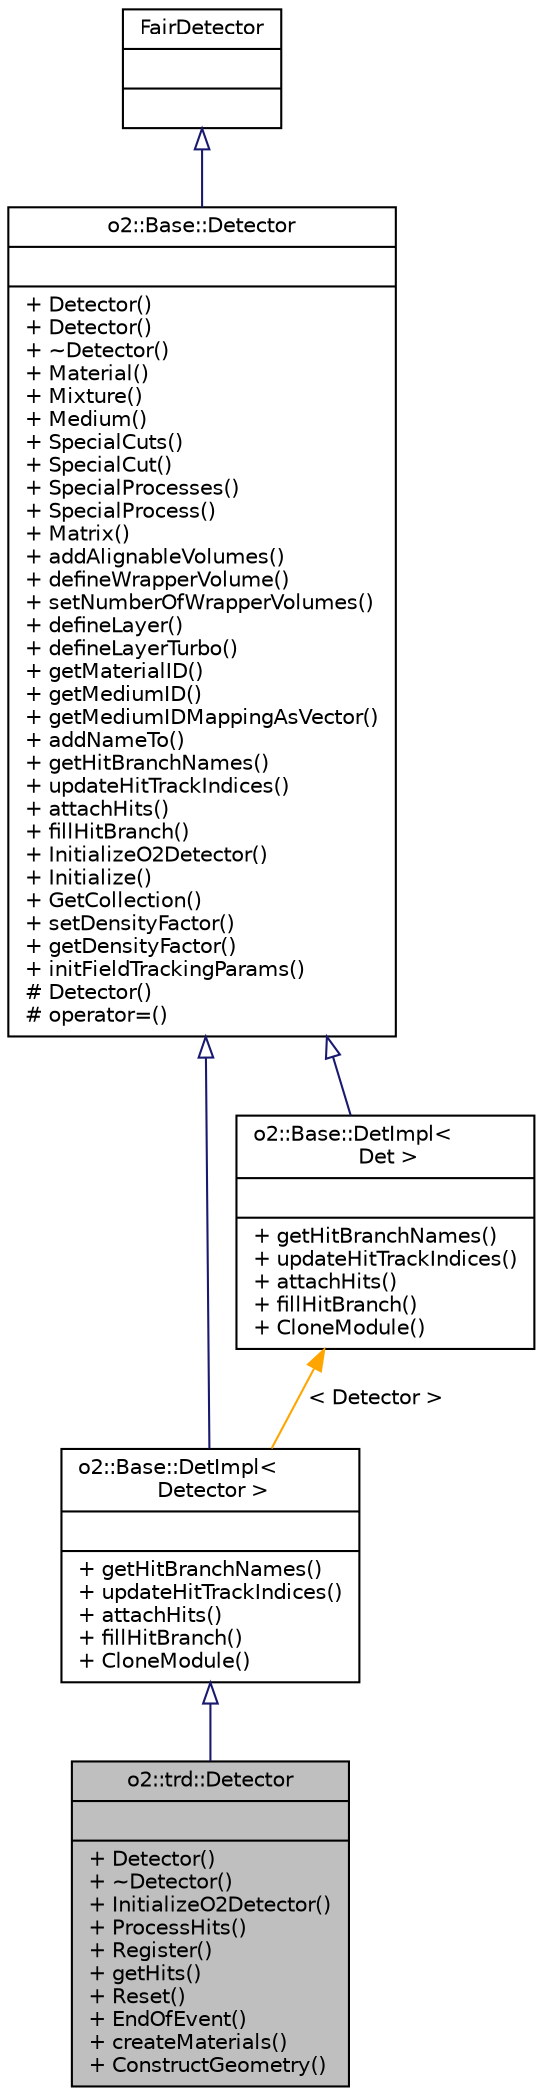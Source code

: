 digraph "o2::trd::Detector"
{
 // INTERACTIVE_SVG=YES
  bgcolor="transparent";
  edge [fontname="Helvetica",fontsize="10",labelfontname="Helvetica",labelfontsize="10"];
  node [fontname="Helvetica",fontsize="10",shape=record];
  Node1 [label="{o2::trd::Detector\n||+ Detector()\l+ ~Detector()\l+ InitializeO2Detector()\l+ ProcessHits()\l+ Register()\l+ getHits()\l+ Reset()\l+ EndOfEvent()\l+ createMaterials()\l+ ConstructGeometry()\l}",height=0.2,width=0.4,color="black", fillcolor="grey75", style="filled" fontcolor="black"];
  Node2 -> Node1 [dir="back",color="midnightblue",fontsize="10",style="solid",arrowtail="onormal",fontname="Helvetica"];
  Node2 [label="{o2::Base::DetImpl\<\l Detector \>\n||+ getHitBranchNames()\l+ updateHitTrackIndices()\l+ attachHits()\l+ fillHitBranch()\l+ CloneModule()\l}",height=0.2,width=0.4,color="black",URL="$d4/d8a/classo2_1_1Base_1_1DetImpl.html"];
  Node3 -> Node2 [dir="back",color="midnightblue",fontsize="10",style="solid",arrowtail="onormal",fontname="Helvetica"];
  Node3 [label="{o2::Base::Detector\n||+ Detector()\l+ Detector()\l+ ~Detector()\l+ Material()\l+ Mixture()\l+ Medium()\l+ SpecialCuts()\l+ SpecialCut()\l+ SpecialProcesses()\l+ SpecialProcess()\l+ Matrix()\l+ addAlignableVolumes()\l+ defineWrapperVolume()\l+ setNumberOfWrapperVolumes()\l+ defineLayer()\l+ defineLayerTurbo()\l+ getMaterialID()\l+ getMediumID()\l+ getMediumIDMappingAsVector()\l+ addNameTo()\l+ getHitBranchNames()\l+ updateHitTrackIndices()\l+ attachHits()\l+ fillHitBranch()\l+ InitializeO2Detector()\l+ Initialize()\l+ GetCollection()\l+ setDensityFactor()\l+ getDensityFactor()\l+ initFieldTrackingParams()\l# Detector()\l# operator=()\l}",height=0.2,width=0.4,color="black",URL="$d7/d02/classo2_1_1Base_1_1Detector.html"];
  Node4 -> Node3 [dir="back",color="midnightblue",fontsize="10",style="solid",arrowtail="onormal",fontname="Helvetica"];
  Node4 [label="{FairDetector\n||}",height=0.2,width=0.4,color="black",URL="$d6/d0c/classFairDetector.html"];
  Node5 -> Node2 [dir="back",color="orange",fontsize="10",style="solid",label=" \< Detector \>" ,fontname="Helvetica"];
  Node5 [label="{o2::Base::DetImpl\<\l Det \>\n||+ getHitBranchNames()\l+ updateHitTrackIndices()\l+ attachHits()\l+ fillHitBranch()\l+ CloneModule()\l}",height=0.2,width=0.4,color="black",URL="$d4/d8a/classo2_1_1Base_1_1DetImpl.html"];
  Node3 -> Node5 [dir="back",color="midnightblue",fontsize="10",style="solid",arrowtail="onormal",fontname="Helvetica"];
}
